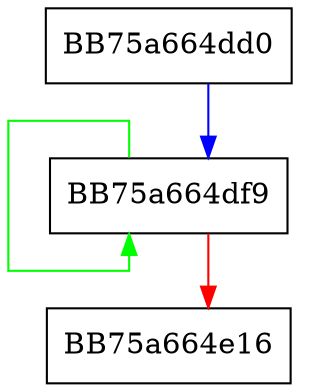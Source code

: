 digraph SSE_punpcklwd {
  node [shape="box"];
  graph [splines=ortho];
  BB75a664dd0 -> BB75a664df9 [color="blue"];
  BB75a664df9 -> BB75a664df9 [color="green"];
  BB75a664df9 -> BB75a664e16 [color="red"];
}